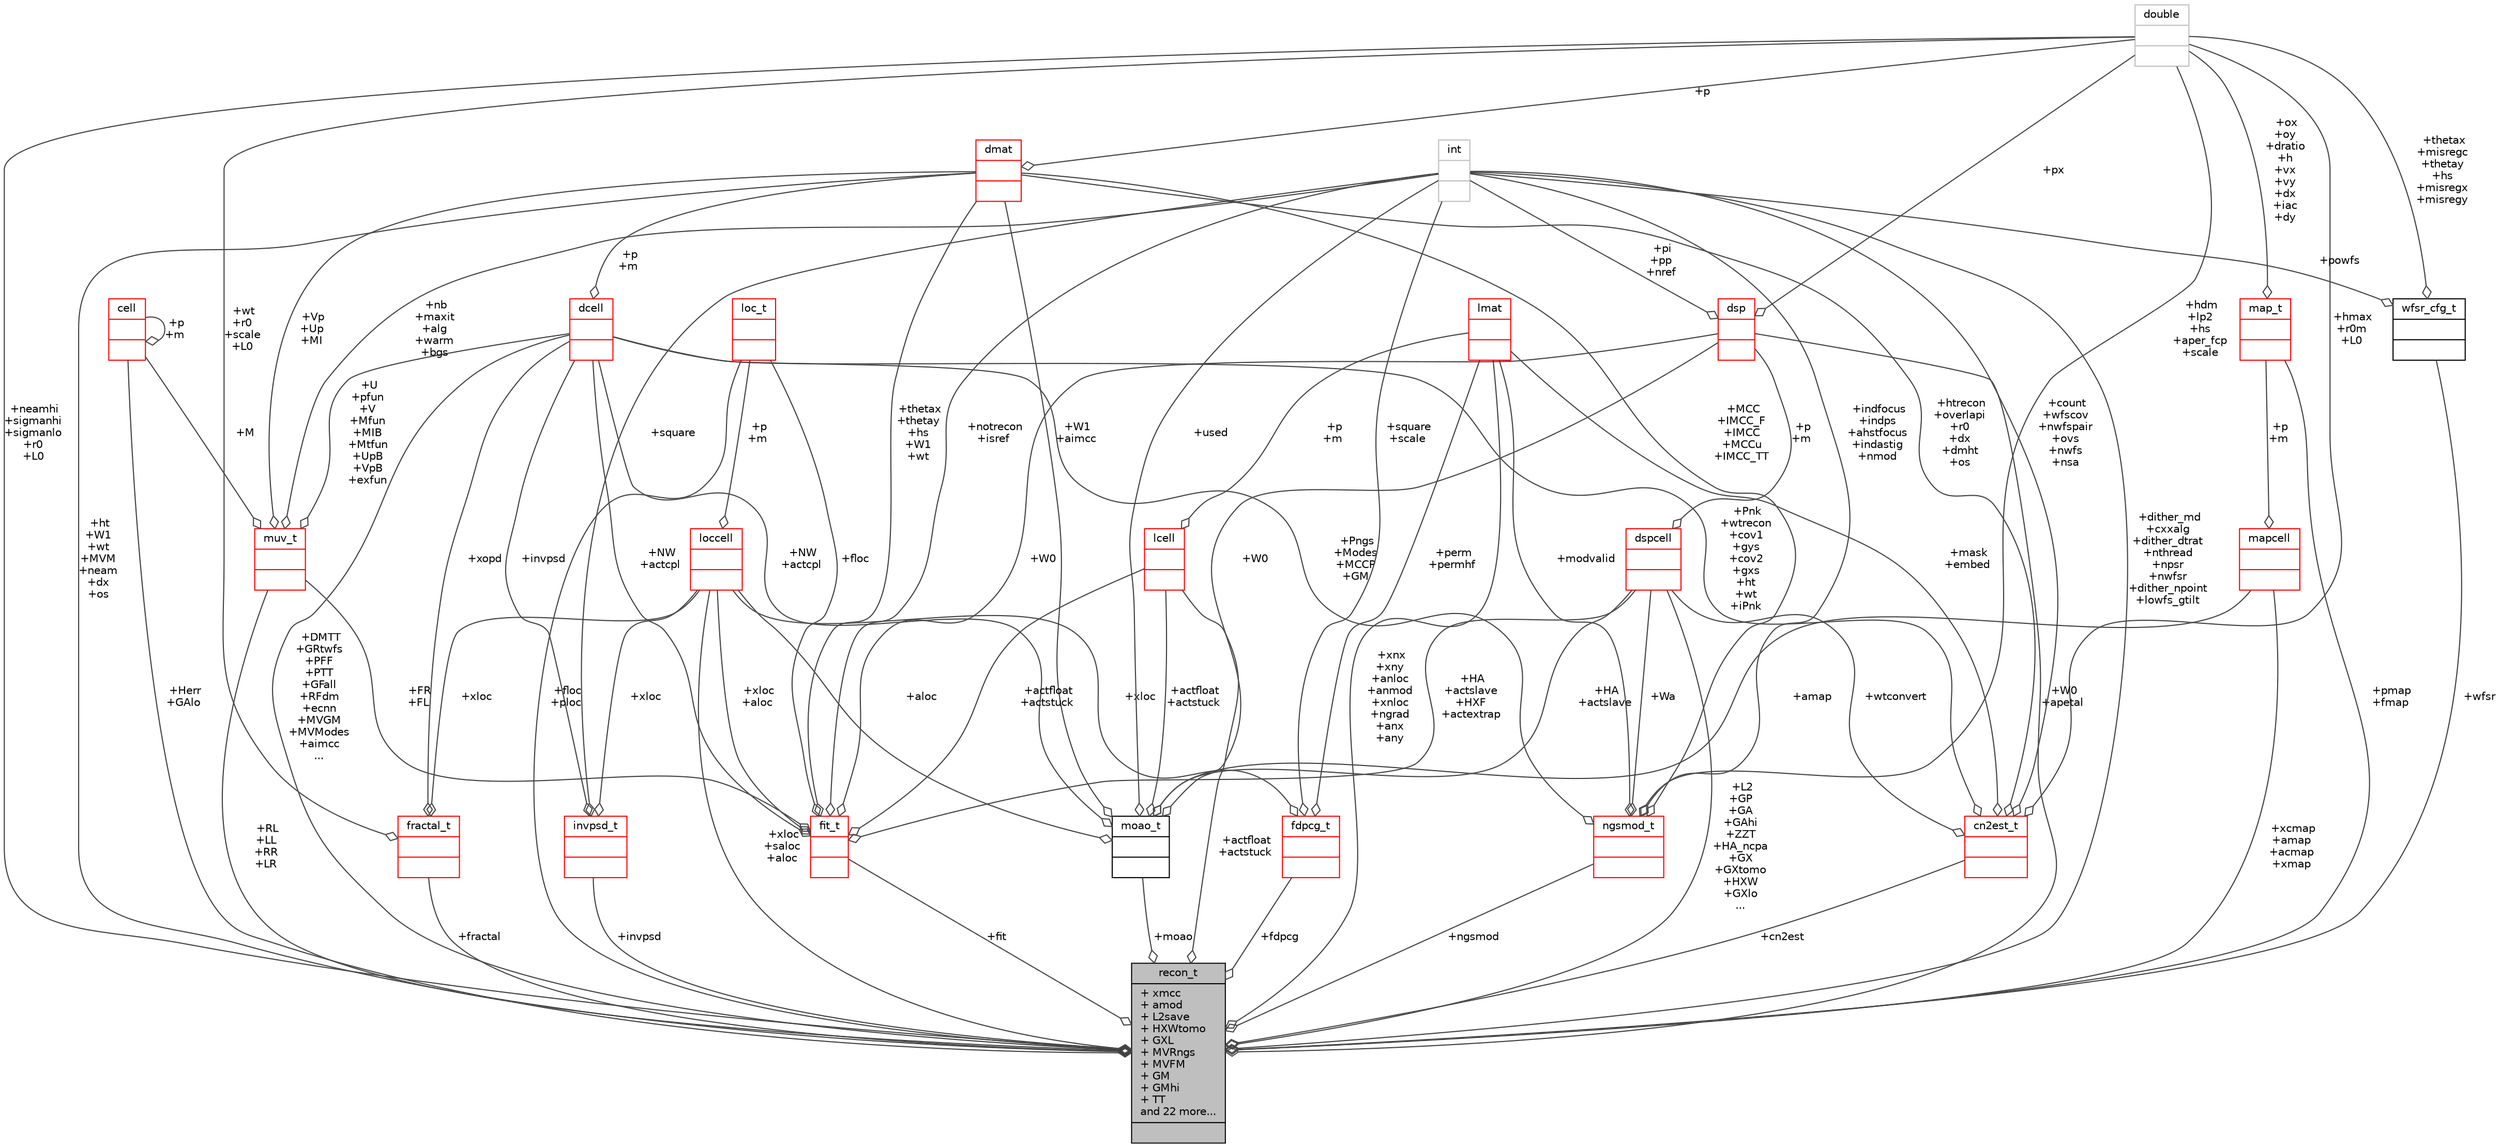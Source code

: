 digraph "recon_t"
{
 // INTERACTIVE_SVG=YES
  bgcolor="transparent";
  edge [fontname="Helvetica",fontsize="10",labelfontname="Helvetica",labelfontsize="10"];
  node [fontname="Helvetica",fontsize="10",shape=record];
  Node264 [label="{recon_t\n|+ xmcc\l+ amod\l+ L2save\l+ HXWtomo\l+ GXL\l+ MVRngs\l+ MVFM\l+ GM\l+ GMhi\l+ TT\land 22 more...\l|}",height=0.2,width=0.4,color="black", fillcolor="grey75", style="filled", fontcolor="black"];
  Node265 -> Node264 [color="grey25",fontsize="10",style="solid",label=" +DMTT\n+GRtwfs\n+PFF\n+PTT\n+GFall\n+RFdm\n+ecnn\n+MVGM\n+MVModes\n+aimcc\n..." ,arrowhead="odiamond",fontname="Helvetica"];
  Node265 [label="{dcell\n||}",height=0.2,width=0.4,color="red",URL="$type_8h.html#structdcell"];
  Node273 -> Node265 [color="grey25",fontsize="10",style="solid",label=" +p\n+m" ,arrowhead="odiamond",fontname="Helvetica"];
  Node273 [label="{dmat\n||}",height=0.2,width=0.4,color="red",URL="$type_8h.html#structdmat"];
  Node276 -> Node273 [color="grey25",fontsize="10",style="solid",label=" +p" ,arrowhead="odiamond",fontname="Helvetica"];
  Node276 [label="{double\n||}",height=0.2,width=0.4,color="grey75"];
  Node279 -> Node264 [color="grey25",fontsize="10",style="solid",label=" +xloc\n+saloc\n+aloc" ,arrowhead="odiamond",fontname="Helvetica"];
  Node279 [label="{loccell\n||}",height=0.2,width=0.4,color="red",URL="$type_8h.html#structloccell"];
  Node281 -> Node279 [color="grey25",fontsize="10",style="solid",label=" +p\n+m" ,arrowhead="odiamond",fontname="Helvetica"];
  Node281 [label="{loc_t\n||}",height=0.2,width=0.4,color="red",URL="$type_8h.html#structloc__t"];
  Node284 -> Node264 [color="grey25",fontsize="10",style="solid",label=" +L2\n+GP\n+GA\n+GAhi\n+ZZT\n+HA_ncpa\n+GX\n+GXtomo\n+HXW\n+GXlo\n..." ,arrowhead="odiamond",fontname="Helvetica"];
  Node284 [label="{dspcell\n||}",height=0.2,width=0.4,color="red",URL="$type_8h.html#structdspcell"];
  Node285 -> Node284 [color="grey25",fontsize="10",style="solid",label=" +p\n+m" ,arrowhead="odiamond",fontname="Helvetica"];
  Node285 [label="{dsp\n||}",height=0.2,width=0.4,color="red",URL="$type_8h.html#structdsp"];
  Node276 -> Node285 [color="grey25",fontsize="10",style="solid",label=" +px" ,arrowhead="odiamond",fontname="Helvetica"];
  Node268 -> Node285 [color="grey25",fontsize="10",style="solid",label=" +pi\n+pp\n+nref" ,arrowhead="odiamond",fontname="Helvetica"];
  Node268 [label="{int\n||}",height=0.2,width=0.4,color="grey75"];
  Node286 -> Node264 [color="grey25",fontsize="10",style="solid",label=" +Herr\n+GAlo" ,arrowhead="odiamond",fontname="Helvetica"];
  Node286 [label="{cell\n||}",height=0.2,width=0.4,color="red",URL="$type_8h.html#structcell"];
  Node286 -> Node286 [color="grey25",fontsize="10",style="solid",label=" +p\n+m" ,arrowhead="odiamond",fontname="Helvetica"];
  Node276 -> Node264 [color="grey25",fontsize="10",style="solid",label=" +neamhi\n+sigmanhi\n+sigmanlo\n+r0\n+L0" ,arrowhead="odiamond",fontname="Helvetica"];
  Node287 -> Node264 [color="grey25",fontsize="10",style="solid",label=" +cn2est" ,arrowhead="odiamond",fontname="Helvetica"];
  Node287 [label="{cn2est_t\n||}",height=0.2,width=0.4,color="red",URL="$cn2est_8h.html#structcn2est__t"];
  Node265 -> Node287 [color="grey25",fontsize="10",style="solid",label=" +Pnk\n+wtrecon\n+cov1\n+gys\n+cov2\n+gxs\n+ht\n+wt\n+iPnk" ,arrowhead="odiamond",fontname="Helvetica"];
  Node284 -> Node287 [color="grey25",fontsize="10",style="solid",label=" +wtconvert" ,arrowhead="odiamond",fontname="Helvetica"];
  Node276 -> Node287 [color="grey25",fontsize="10",style="solid",label=" +hmax\n+r0m\n+L0" ,arrowhead="odiamond",fontname="Helvetica"];
  Node288 -> Node287 [color="grey25",fontsize="10",style="solid",label=" +mask\n+embed" ,arrowhead="odiamond",fontname="Helvetica"];
  Node288 [label="{lmat\n||}",height=0.2,width=0.4,color="red",URL="$type_8h.html#structlmat"];
  Node268 -> Node287 [color="grey25",fontsize="10",style="solid",label=" +count\n+wfscov\n+nwfspair\n+ovs\n+nwfs\n+nsa" ,arrowhead="odiamond",fontname="Helvetica"];
  Node273 -> Node287 [color="grey25",fontsize="10",style="solid",label=" +htrecon\n+overlapi\n+r0\n+dx\n+dmht\n+os" ,arrowhead="odiamond",fontname="Helvetica"];
  Node293 -> Node264 [color="grey25",fontsize="10",style="solid",label=" +ngsmod" ,arrowhead="odiamond",fontname="Helvetica"];
  Node293 [label="{ngsmod_t\n||}",height=0.2,width=0.4,color="red",URL="$maos_2types_8h.html#structngsmod__t"];
  Node265 -> Node293 [color="grey25",fontsize="10",style="solid",label=" +Pngs\n+Modes\n+MCCP\n+GM" ,arrowhead="odiamond",fontname="Helvetica"];
  Node284 -> Node293 [color="grey25",fontsize="10",style="solid",label=" +Wa" ,arrowhead="odiamond",fontname="Helvetica"];
  Node276 -> Node293 [color="grey25",fontsize="10",style="solid",label=" +hdm\n+lp2\n+hs\n+aper_fcp\n+scale" ,arrowhead="odiamond",fontname="Helvetica"];
  Node288 -> Node293 [color="grey25",fontsize="10",style="solid",label=" +modvalid" ,arrowhead="odiamond",fontname="Helvetica"];
  Node268 -> Node293 [color="grey25",fontsize="10",style="solid",label=" +indfocus\n+indps\n+ahstfocus\n+indastig\n+nmod" ,arrowhead="odiamond",fontname="Helvetica"];
  Node273 -> Node293 [color="grey25",fontsize="10",style="solid",label=" +MCC\n+IMCC_F\n+IMCC\n+MCCu\n+IMCC_TT" ,arrowhead="odiamond",fontname="Helvetica"];
  Node295 -> Node264 [color="grey25",fontsize="10",style="solid",label=" +moao" ,arrowhead="odiamond",fontname="Helvetica"];
  Node295 [label="{moao_t\n||}",height=0.2,width=0.4,color="black",URL="$maos_2types_8h.html#structmoao__t"];
  Node265 -> Node295 [color="grey25",fontsize="10",style="solid",label=" +NW\n+actcpl" ,arrowhead="odiamond",fontname="Helvetica"];
  Node279 -> Node295 [color="grey25",fontsize="10",style="solid",label=" +aloc" ,arrowhead="odiamond",fontname="Helvetica"];
  Node284 -> Node295 [color="grey25",fontsize="10",style="solid",label=" +HA\n+actslave" ,arrowhead="odiamond",fontname="Helvetica"];
  Node296 -> Node295 [color="grey25",fontsize="10",style="solid",label=" +actfloat\n+actstuck" ,arrowhead="odiamond",fontname="Helvetica"];
  Node296 [label="{lcell\n||}",height=0.2,width=0.4,color="red",URL="$type_8h.html#structlcell"];
  Node288 -> Node296 [color="grey25",fontsize="10",style="solid",label=" +p\n+m" ,arrowhead="odiamond",fontname="Helvetica"];
  Node268 -> Node295 [color="grey25",fontsize="10",style="solid",label=" +used" ,arrowhead="odiamond",fontname="Helvetica"];
  Node273 -> Node295 [color="grey25",fontsize="10",style="solid",label=" +W1\n+aimcc" ,arrowhead="odiamond",fontname="Helvetica"];
  Node297 -> Node295 [color="grey25",fontsize="10",style="solid",label=" +amap" ,arrowhead="odiamond",fontname="Helvetica"];
  Node297 [label="{mapcell\n||}",height=0.2,width=0.4,color="red",URL="$type_8h.html#structmapcell"];
  Node298 -> Node297 [color="grey25",fontsize="10",style="solid",label=" +p\n+m" ,arrowhead="odiamond",fontname="Helvetica"];
  Node298 [label="{map_t\n||}",height=0.2,width=0.4,color="red",URL="$type_8h.html#structmap__t"];
  Node276 -> Node298 [color="grey25",fontsize="10",style="solid",label=" +ox\n+oy\n+dratio\n+h\n+vx\n+vy\n+dx\n+iac\n+dy" ,arrowhead="odiamond",fontname="Helvetica"];
  Node285 -> Node295 [color="grey25",fontsize="10",style="solid",label=" +W0" ,arrowhead="odiamond",fontname="Helvetica"];
  Node300 -> Node264 [color="grey25",fontsize="10",style="solid",label=" +invpsd" ,arrowhead="odiamond",fontname="Helvetica"];
  Node300 [label="{invpsd_t\n||}",height=0.2,width=0.4,color="red",URL="$maos_2types_8h.html#structinvpsd__t"];
  Node279 -> Node300 [color="grey25",fontsize="10",style="solid",label=" +xloc" ,arrowhead="odiamond",fontname="Helvetica"];
  Node265 -> Node300 [color="grey25",fontsize="10",style="solid",label=" +invpsd" ,arrowhead="odiamond",fontname="Helvetica"];
  Node268 -> Node300 [color="grey25",fontsize="10",style="solid",label=" +square" ,arrowhead="odiamond",fontname="Helvetica"];
  Node288 -> Node264 [color="grey25",fontsize="10",style="solid",label=" +xnx\n+xny\n+anloc\n+anmod\n+xnloc\n+ngrad\n+anx\n+any" ,arrowhead="odiamond",fontname="Helvetica"];
  Node301 -> Node264 [color="grey25",fontsize="10",style="solid",label=" +fractal" ,arrowhead="odiamond",fontname="Helvetica"];
  Node301 [label="{fractal_t\n||}",height=0.2,width=0.4,color="red",URL="$maos_2types_8h.html#structfractal__t"];
  Node279 -> Node301 [color="grey25",fontsize="10",style="solid",label=" +xloc" ,arrowhead="odiamond",fontname="Helvetica"];
  Node265 -> Node301 [color="grey25",fontsize="10",style="solid",label=" +xopd" ,arrowhead="odiamond",fontname="Helvetica"];
  Node276 -> Node301 [color="grey25",fontsize="10",style="solid",label=" +wt\n+r0\n+scale\n+L0" ,arrowhead="odiamond",fontname="Helvetica"];
  Node296 -> Node264 [color="grey25",fontsize="10",style="solid",label=" +actfloat\n+actstuck" ,arrowhead="odiamond",fontname="Helvetica"];
  Node268 -> Node264 [color="grey25",fontsize="10",style="solid",label=" +dither_md\n+cxxalg\n+dither_dtrat\n+nthread\n+npsr\n+nwfsr\n+dither_npoint\n+lowfs_gtilt" ,arrowhead="odiamond",fontname="Helvetica"];
  Node298 -> Node264 [color="grey25",fontsize="10",style="solid",label=" +pmap\n+fmap" ,arrowhead="odiamond",fontname="Helvetica"];
  Node302 -> Node264 [color="grey25",fontsize="10",style="solid",label=" +wfsr" ,arrowhead="odiamond",fontname="Helvetica"];
  Node302 [label="{wfsr_cfg_t\n||}",height=0.2,width=0.4,color="black",URL="$parms_8h.html#structwfsr__cfg__t"];
  Node276 -> Node302 [color="grey25",fontsize="10",style="solid",label=" +thetax\n+misregc\n+thetay\n+hs\n+misregx\n+misregy" ,arrowhead="odiamond",fontname="Helvetica"];
  Node268 -> Node302 [color="grey25",fontsize="10",style="solid",label=" +powfs" ,arrowhead="odiamond",fontname="Helvetica"];
  Node297 -> Node264 [color="grey25",fontsize="10",style="solid",label=" +xcmap\n+amap\n+acmap\n+xmap" ,arrowhead="odiamond",fontname="Helvetica"];
  Node273 -> Node264 [color="grey25",fontsize="10",style="solid",label=" +ht\n+W1\n+wt\n+MVM\n+neam\n+dx\n+os" ,arrowhead="odiamond",fontname="Helvetica"];
  Node303 -> Node264 [color="grey25",fontsize="10",style="solid",label=" +RL\n+LL\n+RR\n+LR" ,arrowhead="odiamond",fontname="Helvetica"];
  Node303 [label="{muv_t\n||}",height=0.2,width=0.4,color="red",URL="$muv_8h.html#structmuv__t"];
  Node265 -> Node303 [color="grey25",fontsize="10",style="solid",label=" +U\n+pfun\n+V\n+Mfun\n+MIB\n+Mtfun\n+UpB\n+VpB\n+exfun" ,arrowhead="odiamond",fontname="Helvetica"];
  Node286 -> Node303 [color="grey25",fontsize="10",style="solid",label=" +M" ,arrowhead="odiamond",fontname="Helvetica"];
  Node268 -> Node303 [color="grey25",fontsize="10",style="solid",label=" +nb\n+maxit\n+alg\n+warm\n+bgs" ,arrowhead="odiamond",fontname="Helvetica"];
  Node273 -> Node303 [color="grey25",fontsize="10",style="solid",label=" +Vp\n+Up\n+MI" ,arrowhead="odiamond",fontname="Helvetica"];
  Node285 -> Node264 [color="grey25",fontsize="10",style="solid",label=" +W0\n+apetal" ,arrowhead="odiamond",fontname="Helvetica"];
  Node307 -> Node264 [color="grey25",fontsize="10",style="solid",label=" +fdpcg" ,arrowhead="odiamond",fontname="Helvetica"];
  Node307 [label="{fdpcg_t\n||}",height=0.2,width=0.4,color="red",URL="$maos_2types_8h.html#structfdpcg__t"];
  Node279 -> Node307 [color="grey25",fontsize="10",style="solid",label=" +xloc" ,arrowhead="odiamond",fontname="Helvetica"];
  Node288 -> Node307 [color="grey25",fontsize="10",style="solid",label=" +perm\n+permhf" ,arrowhead="odiamond",fontname="Helvetica"];
  Node268 -> Node307 [color="grey25",fontsize="10",style="solid",label=" +square\n+scale" ,arrowhead="odiamond",fontname="Helvetica"];
  Node309 -> Node264 [color="grey25",fontsize="10",style="solid",label=" +fit" ,arrowhead="odiamond",fontname="Helvetica"];
  Node309 [label="{fit_t\n||}",height=0.2,width=0.4,color="red",URL="$maos_2types_8h.html#structfit__t"];
  Node265 -> Node309 [color="grey25",fontsize="10",style="solid",label=" +NW\n+actcpl" ,arrowhead="odiamond",fontname="Helvetica"];
  Node279 -> Node309 [color="grey25",fontsize="10",style="solid",label=" +xloc\n+aloc" ,arrowhead="odiamond",fontname="Helvetica"];
  Node284 -> Node309 [color="grey25",fontsize="10",style="solid",label=" +HA\n+actslave\n+HXF\n+actextrap" ,arrowhead="odiamond",fontname="Helvetica"];
  Node296 -> Node309 [color="grey25",fontsize="10",style="solid",label=" +actfloat\n+actstuck" ,arrowhead="odiamond",fontname="Helvetica"];
  Node268 -> Node309 [color="grey25",fontsize="10",style="solid",label=" +notrecon\n+isref" ,arrowhead="odiamond",fontname="Helvetica"];
  Node273 -> Node309 [color="grey25",fontsize="10",style="solid",label=" +thetax\n+thetay\n+hs\n+W1\n+wt" ,arrowhead="odiamond",fontname="Helvetica"];
  Node303 -> Node309 [color="grey25",fontsize="10",style="solid",label=" +FR\n+FL" ,arrowhead="odiamond",fontname="Helvetica"];
  Node285 -> Node309 [color="grey25",fontsize="10",style="solid",label=" +W0" ,arrowhead="odiamond",fontname="Helvetica"];
  Node281 -> Node309 [color="grey25",fontsize="10",style="solid",label=" +floc" ,arrowhead="odiamond",fontname="Helvetica"];
  Node281 -> Node264 [color="grey25",fontsize="10",style="solid",label=" +floc\n+ploc" ,arrowhead="odiamond",fontname="Helvetica"];
}

